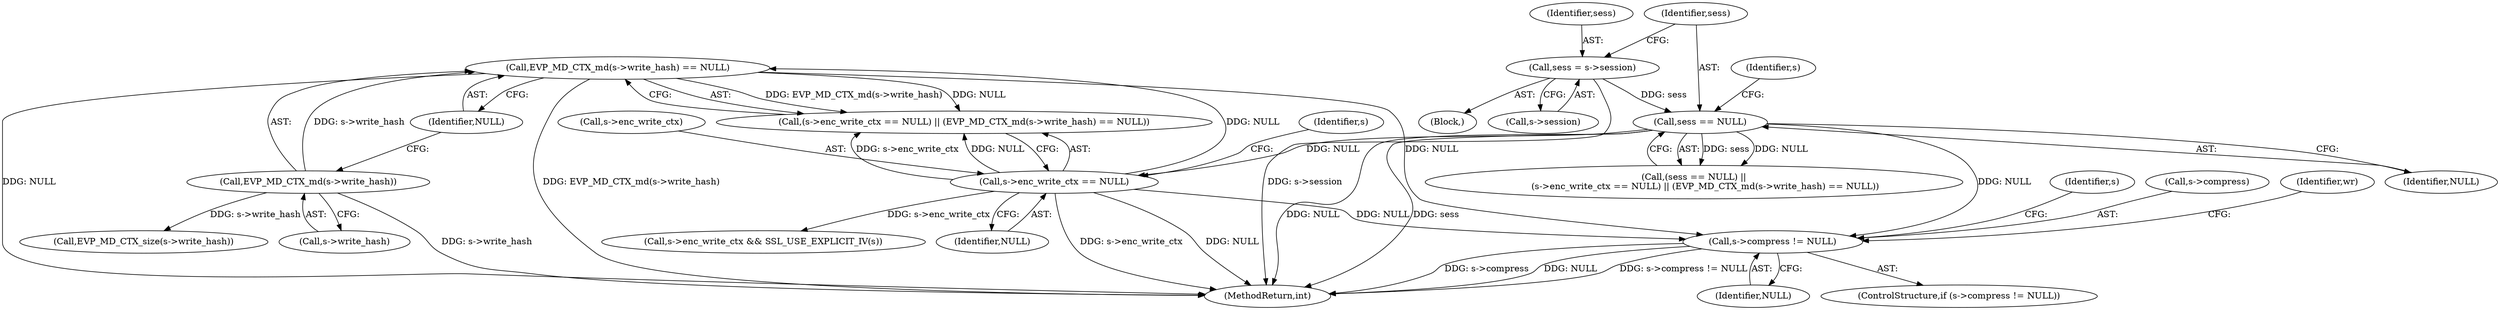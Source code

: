 digraph "0_openssl_4ad93618d26a3ea23d36ad5498ff4f59eff3a4d2@pointer" {
"1000645" [label="(Call,s->compress != NULL)"];
"1000246" [label="(Call,EVP_MD_CTX_md(s->write_hash) == NULL)"];
"1000247" [label="(Call,EVP_MD_CTX_md(s->write_hash))"];
"1000241" [label="(Call,s->enc_write_ctx == NULL)"];
"1000237" [label="(Call,sess == NULL)"];
"1000230" [label="(Call,sess = s->session)"];
"1000462" [label="(Call,s->enc_write_ctx && SSL_USE_EXPLICIT_IV(s))"];
"1000246" [label="(Call,EVP_MD_CTX_md(s->write_hash) == NULL)"];
"1000251" [label="(Identifier,NULL)"];
"1000238" [label="(Identifier,sess)"];
"1000241" [label="(Call,s->enc_write_ctx == NULL)"];
"1000654" [label="(Identifier,s)"];
"1000644" [label="(ControlStructure,if (s->compress != NULL))"];
"1000232" [label="(Call,s->session)"];
"1000247" [label="(Call,EVP_MD_CTX_md(s->write_hash))"];
"1000239" [label="(Identifier,NULL)"];
"1000646" [label="(Call,s->compress)"];
"1000908" [label="(MethodReturn,int)"];
"1000236" [label="(Call,(sess == NULL) ||\n        (s->enc_write_ctx == NULL) || (EVP_MD_CTX_md(s->write_hash) == NULL))"];
"1000231" [label="(Identifier,sess)"];
"1000248" [label="(Call,s->write_hash)"];
"1000237" [label="(Call,sess == NULL)"];
"1000645" [label="(Call,s->compress != NULL)"];
"1000249" [label="(Identifier,s)"];
"1000240" [label="(Call,(s->enc_write_ctx == NULL) || (EVP_MD_CTX_md(s->write_hash) == NULL))"];
"1000669" [label="(Identifier,wr)"];
"1000230" [label="(Call,sess = s->session)"];
"1000268" [label="(Call,EVP_MD_CTX_size(s->write_hash))"];
"1000245" [label="(Identifier,NULL)"];
"1000242" [label="(Call,s->enc_write_ctx)"];
"1000135" [label="(Block,)"];
"1000243" [label="(Identifier,s)"];
"1000649" [label="(Identifier,NULL)"];
"1000645" -> "1000644"  [label="AST: "];
"1000645" -> "1000649"  [label="CFG: "];
"1000646" -> "1000645"  [label="AST: "];
"1000649" -> "1000645"  [label="AST: "];
"1000654" -> "1000645"  [label="CFG: "];
"1000669" -> "1000645"  [label="CFG: "];
"1000645" -> "1000908"  [label="DDG: s->compress"];
"1000645" -> "1000908"  [label="DDG: NULL"];
"1000645" -> "1000908"  [label="DDG: s->compress != NULL"];
"1000246" -> "1000645"  [label="DDG: NULL"];
"1000237" -> "1000645"  [label="DDG: NULL"];
"1000241" -> "1000645"  [label="DDG: NULL"];
"1000246" -> "1000240"  [label="AST: "];
"1000246" -> "1000251"  [label="CFG: "];
"1000247" -> "1000246"  [label="AST: "];
"1000251" -> "1000246"  [label="AST: "];
"1000240" -> "1000246"  [label="CFG: "];
"1000246" -> "1000908"  [label="DDG: NULL"];
"1000246" -> "1000908"  [label="DDG: EVP_MD_CTX_md(s->write_hash)"];
"1000246" -> "1000240"  [label="DDG: EVP_MD_CTX_md(s->write_hash)"];
"1000246" -> "1000240"  [label="DDG: NULL"];
"1000247" -> "1000246"  [label="DDG: s->write_hash"];
"1000241" -> "1000246"  [label="DDG: NULL"];
"1000247" -> "1000248"  [label="CFG: "];
"1000248" -> "1000247"  [label="AST: "];
"1000251" -> "1000247"  [label="CFG: "];
"1000247" -> "1000908"  [label="DDG: s->write_hash"];
"1000247" -> "1000268"  [label="DDG: s->write_hash"];
"1000241" -> "1000240"  [label="AST: "];
"1000241" -> "1000245"  [label="CFG: "];
"1000242" -> "1000241"  [label="AST: "];
"1000245" -> "1000241"  [label="AST: "];
"1000249" -> "1000241"  [label="CFG: "];
"1000240" -> "1000241"  [label="CFG: "];
"1000241" -> "1000908"  [label="DDG: s->enc_write_ctx"];
"1000241" -> "1000908"  [label="DDG: NULL"];
"1000241" -> "1000240"  [label="DDG: s->enc_write_ctx"];
"1000241" -> "1000240"  [label="DDG: NULL"];
"1000237" -> "1000241"  [label="DDG: NULL"];
"1000241" -> "1000462"  [label="DDG: s->enc_write_ctx"];
"1000237" -> "1000236"  [label="AST: "];
"1000237" -> "1000239"  [label="CFG: "];
"1000238" -> "1000237"  [label="AST: "];
"1000239" -> "1000237"  [label="AST: "];
"1000243" -> "1000237"  [label="CFG: "];
"1000236" -> "1000237"  [label="CFG: "];
"1000237" -> "1000908"  [label="DDG: NULL"];
"1000237" -> "1000908"  [label="DDG: sess"];
"1000237" -> "1000236"  [label="DDG: sess"];
"1000237" -> "1000236"  [label="DDG: NULL"];
"1000230" -> "1000237"  [label="DDG: sess"];
"1000230" -> "1000135"  [label="AST: "];
"1000230" -> "1000232"  [label="CFG: "];
"1000231" -> "1000230"  [label="AST: "];
"1000232" -> "1000230"  [label="AST: "];
"1000238" -> "1000230"  [label="CFG: "];
"1000230" -> "1000908"  [label="DDG: s->session"];
}
